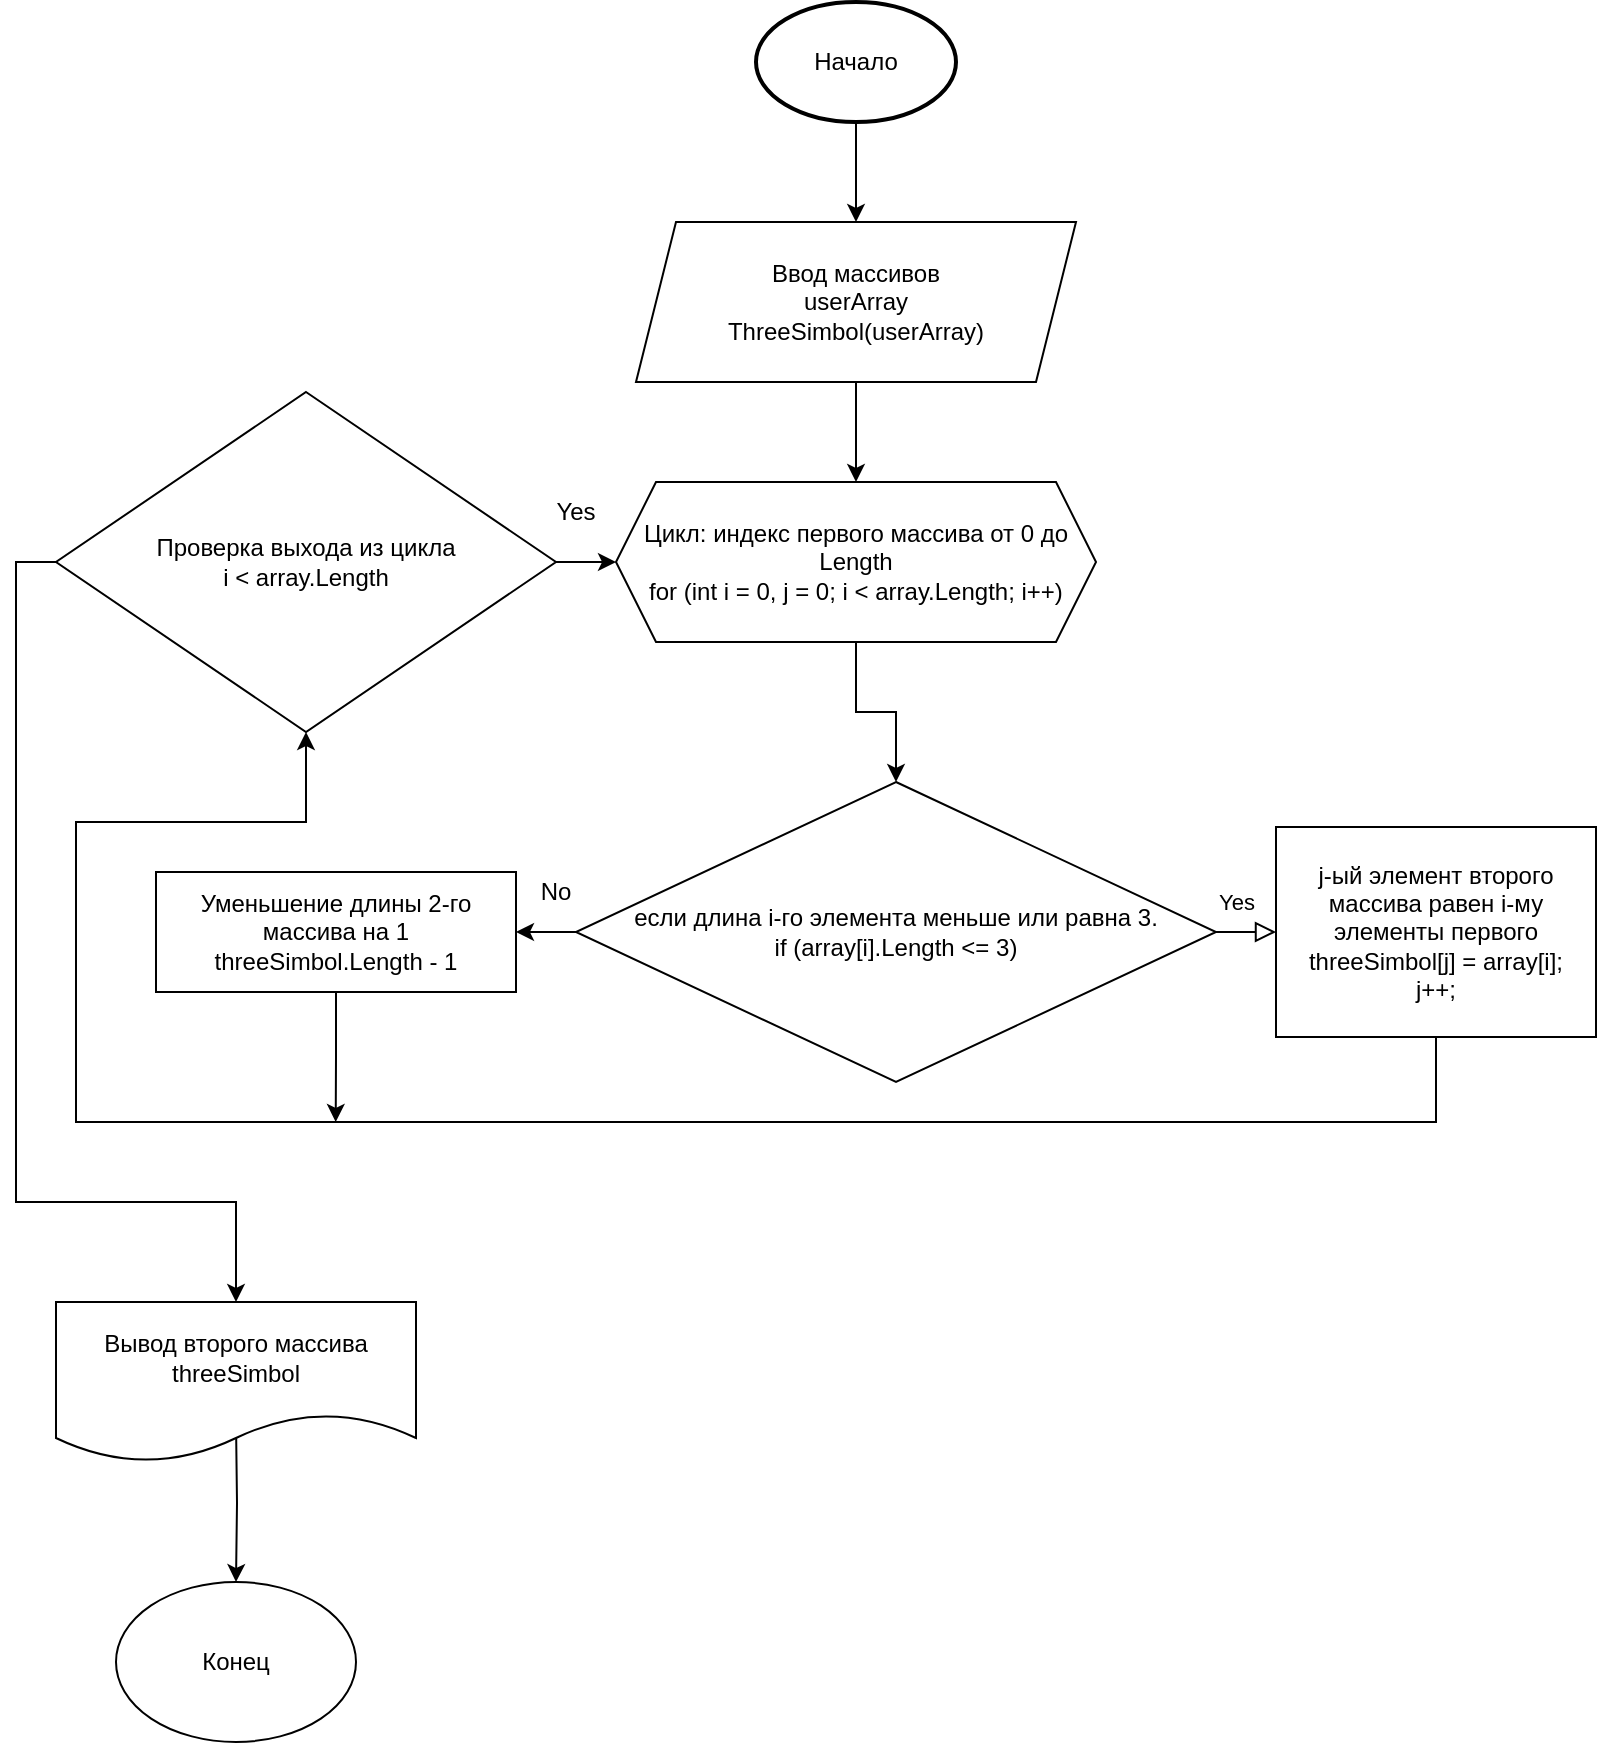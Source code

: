 <mxfile version="21.0.2" type="device"><diagram id="C5RBs43oDa-KdzZeNtuy" name="Page-1"><mxGraphModel dx="956" dy="696" grid="1" gridSize="10" guides="1" tooltips="1" connect="1" arrows="1" fold="1" page="1" pageScale="1" pageWidth="827" pageHeight="1169" math="0" shadow="0"><root><mxCell id="WIyWlLk6GJQsqaUBKTNV-0"/><mxCell id="WIyWlLk6GJQsqaUBKTNV-1" parent="WIyWlLk6GJQsqaUBKTNV-0"/><mxCell id="WIyWlLk6GJQsqaUBKTNV-5" value="Yes" style="edgeStyle=orthogonalEdgeStyle;rounded=0;html=1;jettySize=auto;orthogonalLoop=1;fontSize=11;endArrow=block;endFill=0;endSize=8;strokeWidth=1;shadow=0;labelBackgroundColor=none;exitX=1;exitY=0.5;exitDx=0;exitDy=0;entryX=0;entryY=0.5;entryDx=0;entryDy=0;" parent="WIyWlLk6GJQsqaUBKTNV-1" source="89LQdS65CxBbPoVFJBfz-14" target="89LQdS65CxBbPoVFJBfz-16" edge="1"><mxGeometry x="-0.333" y="15" relative="1" as="geometry"><mxPoint as="offset"/><mxPoint x="600" y="464.5" as="sourcePoint"/><mxPoint x="650" y="464.5" as="targetPoint"/></mxGeometry></mxCell><mxCell id="89LQdS65CxBbPoVFJBfz-12" style="edgeStyle=orthogonalEdgeStyle;rounded=0;orthogonalLoop=1;jettySize=auto;html=1;entryX=0.5;entryY=0;entryDx=0;entryDy=0;" edge="1" parent="WIyWlLk6GJQsqaUBKTNV-1" source="89LQdS65CxBbPoVFJBfz-0" target="89LQdS65CxBbPoVFJBfz-4"><mxGeometry relative="1" as="geometry"/></mxCell><mxCell id="89LQdS65CxBbPoVFJBfz-0" value="Ввод массивов&lt;br&gt;userArray&lt;br&gt;ThreeSimbol(userArray)" style="shape=parallelogram;perimeter=parallelogramPerimeter;whiteSpace=wrap;html=1;fixedSize=1;" vertex="1" parent="WIyWlLk6GJQsqaUBKTNV-1"><mxGeometry x="320" y="150" width="220" height="80" as="geometry"/></mxCell><mxCell id="89LQdS65CxBbPoVFJBfz-13" style="edgeStyle=orthogonalEdgeStyle;rounded=0;orthogonalLoop=1;jettySize=auto;html=1;exitX=0.5;exitY=1;exitDx=0;exitDy=0;exitPerimeter=0;entryX=0.5;entryY=0;entryDx=0;entryDy=0;" edge="1" parent="WIyWlLk6GJQsqaUBKTNV-1" source="89LQdS65CxBbPoVFJBfz-1" target="89LQdS65CxBbPoVFJBfz-0"><mxGeometry relative="1" as="geometry"/></mxCell><mxCell id="89LQdS65CxBbPoVFJBfz-1" value="Начало" style="strokeWidth=2;html=1;shape=mxgraph.flowchart.start_1;whiteSpace=wrap;" vertex="1" parent="WIyWlLk6GJQsqaUBKTNV-1"><mxGeometry x="380" y="40" width="100" height="60" as="geometry"/></mxCell><mxCell id="89LQdS65CxBbPoVFJBfz-15" style="edgeStyle=orthogonalEdgeStyle;rounded=0;orthogonalLoop=1;jettySize=auto;html=1;exitX=0.5;exitY=1;exitDx=0;exitDy=0;entryX=0.5;entryY=0;entryDx=0;entryDy=0;" edge="1" parent="WIyWlLk6GJQsqaUBKTNV-1" source="89LQdS65CxBbPoVFJBfz-4" target="89LQdS65CxBbPoVFJBfz-14"><mxGeometry relative="1" as="geometry"/></mxCell><mxCell id="89LQdS65CxBbPoVFJBfz-4" value="Цикл: индекс первого массива от 0 до Length&lt;br&gt;for (int i = 0, j = 0; i &amp;lt; array.Length; i++)" style="shape=hexagon;perimeter=hexagonPerimeter2;whiteSpace=wrap;html=1;fixedSize=1;" vertex="1" parent="WIyWlLk6GJQsqaUBKTNV-1"><mxGeometry x="310" y="280" width="240" height="80" as="geometry"/></mxCell><mxCell id="89LQdS65CxBbPoVFJBfz-18" style="edgeStyle=orthogonalEdgeStyle;rounded=0;orthogonalLoop=1;jettySize=auto;html=1;exitX=0;exitY=0.5;exitDx=0;exitDy=0;entryX=1;entryY=0.5;entryDx=0;entryDy=0;" edge="1" parent="WIyWlLk6GJQsqaUBKTNV-1" source="89LQdS65CxBbPoVFJBfz-14" target="89LQdS65CxBbPoVFJBfz-17"><mxGeometry relative="1" as="geometry"/></mxCell><mxCell id="89LQdS65CxBbPoVFJBfz-14" value="если длина i-го элемента меньше или равна 3.&lt;br&gt;if (array[i].Length &amp;lt;= 3)" style="rhombus;whiteSpace=wrap;html=1;" vertex="1" parent="WIyWlLk6GJQsqaUBKTNV-1"><mxGeometry x="290" y="430" width="320" height="150" as="geometry"/></mxCell><mxCell id="89LQdS65CxBbPoVFJBfz-28" style="edgeStyle=orthogonalEdgeStyle;rounded=0;orthogonalLoop=1;jettySize=auto;html=1;exitX=0.5;exitY=1;exitDx=0;exitDy=0;entryX=0.5;entryY=1;entryDx=0;entryDy=0;" edge="1" parent="WIyWlLk6GJQsqaUBKTNV-1" source="89LQdS65CxBbPoVFJBfz-16" target="89LQdS65CxBbPoVFJBfz-21"><mxGeometry relative="1" as="geometry"><mxPoint x="230" y="430" as="targetPoint"/><Array as="points"><mxPoint x="720" y="600"/><mxPoint x="40" y="600"/><mxPoint x="40" y="450"/><mxPoint x="155" y="450"/></Array></mxGeometry></mxCell><mxCell id="89LQdS65CxBbPoVFJBfz-16" value="j-ый элемент второго массива равен i-му элементы первого&lt;br&gt;threeSimbol[j] = array[i];&lt;br&gt;&amp;nbsp;j++;&amp;nbsp;" style="rounded=0;whiteSpace=wrap;html=1;" vertex="1" parent="WIyWlLk6GJQsqaUBKTNV-1"><mxGeometry x="640" y="452.5" width="160" height="105" as="geometry"/></mxCell><mxCell id="89LQdS65CxBbPoVFJBfz-29" style="edgeStyle=orthogonalEdgeStyle;rounded=0;orthogonalLoop=1;jettySize=auto;html=1;exitX=0.5;exitY=1;exitDx=0;exitDy=0;" edge="1" parent="WIyWlLk6GJQsqaUBKTNV-1" source="89LQdS65CxBbPoVFJBfz-17"><mxGeometry relative="1" as="geometry"><mxPoint x="169.857" y="600" as="targetPoint"/></mxGeometry></mxCell><mxCell id="89LQdS65CxBbPoVFJBfz-17" value="Уменьшение длины 2-го массива на 1&lt;br&gt;threeSimbol.Length - 1" style="rounded=0;whiteSpace=wrap;html=1;" vertex="1" parent="WIyWlLk6GJQsqaUBKTNV-1"><mxGeometry x="80" y="475" width="180" height="60" as="geometry"/></mxCell><mxCell id="89LQdS65CxBbPoVFJBfz-19" value="No" style="text;html=1;strokeColor=none;fillColor=none;align=center;verticalAlign=middle;whiteSpace=wrap;rounded=0;" vertex="1" parent="WIyWlLk6GJQsqaUBKTNV-1"><mxGeometry x="250" y="470" width="60" height="30" as="geometry"/></mxCell><mxCell id="89LQdS65CxBbPoVFJBfz-22" style="edgeStyle=orthogonalEdgeStyle;rounded=0;orthogonalLoop=1;jettySize=auto;html=1;exitX=1;exitY=0.5;exitDx=0;exitDy=0;entryX=0;entryY=0.5;entryDx=0;entryDy=0;" edge="1" parent="WIyWlLk6GJQsqaUBKTNV-1" source="89LQdS65CxBbPoVFJBfz-21" target="89LQdS65CxBbPoVFJBfz-4"><mxGeometry relative="1" as="geometry"/></mxCell><mxCell id="89LQdS65CxBbPoVFJBfz-25" style="edgeStyle=orthogonalEdgeStyle;rounded=0;orthogonalLoop=1;jettySize=auto;html=1;exitX=0;exitY=0.5;exitDx=0;exitDy=0;entryX=0.5;entryY=0;entryDx=0;entryDy=0;" edge="1" parent="WIyWlLk6GJQsqaUBKTNV-1" source="89LQdS65CxBbPoVFJBfz-21" target="89LQdS65CxBbPoVFJBfz-24"><mxGeometry relative="1" as="geometry"><mxPoint x="60" y="600" as="targetPoint"/><Array as="points"><mxPoint x="10" y="320"/><mxPoint x="10" y="640"/><mxPoint x="120" y="640"/></Array></mxGeometry></mxCell><mxCell id="89LQdS65CxBbPoVFJBfz-21" value="Проверка выхода из цикла&lt;br&gt;i &amp;lt; array.Length" style="rhombus;whiteSpace=wrap;html=1;" vertex="1" parent="WIyWlLk6GJQsqaUBKTNV-1"><mxGeometry x="30" y="235" width="250" height="170" as="geometry"/></mxCell><mxCell id="89LQdS65CxBbPoVFJBfz-23" value="Yes" style="text;html=1;strokeColor=none;fillColor=none;align=center;verticalAlign=middle;whiteSpace=wrap;rounded=0;" vertex="1" parent="WIyWlLk6GJQsqaUBKTNV-1"><mxGeometry x="260" y="280" width="60" height="30" as="geometry"/></mxCell><mxCell id="89LQdS65CxBbPoVFJBfz-27" style="edgeStyle=orthogonalEdgeStyle;rounded=0;orthogonalLoop=1;jettySize=auto;html=1;entryX=0.5;entryY=0;entryDx=0;entryDy=0;" edge="1" parent="WIyWlLk6GJQsqaUBKTNV-1" target="89LQdS65CxBbPoVFJBfz-26"><mxGeometry relative="1" as="geometry"><mxPoint x="120" y="750" as="sourcePoint"/></mxGeometry></mxCell><mxCell id="89LQdS65CxBbPoVFJBfz-24" value="Вывод второго массива&lt;br&gt;threeSimbol" style="shape=document;whiteSpace=wrap;html=1;boundedLbl=1;" vertex="1" parent="WIyWlLk6GJQsqaUBKTNV-1"><mxGeometry x="30" y="690" width="180" height="80" as="geometry"/></mxCell><mxCell id="89LQdS65CxBbPoVFJBfz-26" value="Конец" style="ellipse;whiteSpace=wrap;html=1;" vertex="1" parent="WIyWlLk6GJQsqaUBKTNV-1"><mxGeometry x="60" y="830" width="120" height="80" as="geometry"/></mxCell></root></mxGraphModel></diagram></mxfile>